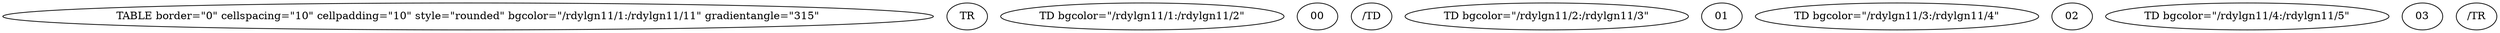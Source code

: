 digraph G {
<TABLE border="0" cellspacing="10" cellpadding="10" style="rounded" bgcolor="/rdylgn11/1:/rdylgn11/11" gradientangle="315">
  <TR><TD bgcolor="/rdylgn11/1:/rdylgn11/2">00</TD>
  <TD bgcolor="/rdylgn11/2:/rdylgn11/3">01</TD>
  <TD bgcolor="/rdylgn11/3:/rdylgn11/4">02</TD>
  <TD bgcolor="/rdylgn11/4:/rdylgn11/5">03</TD>
  </TR>
}
